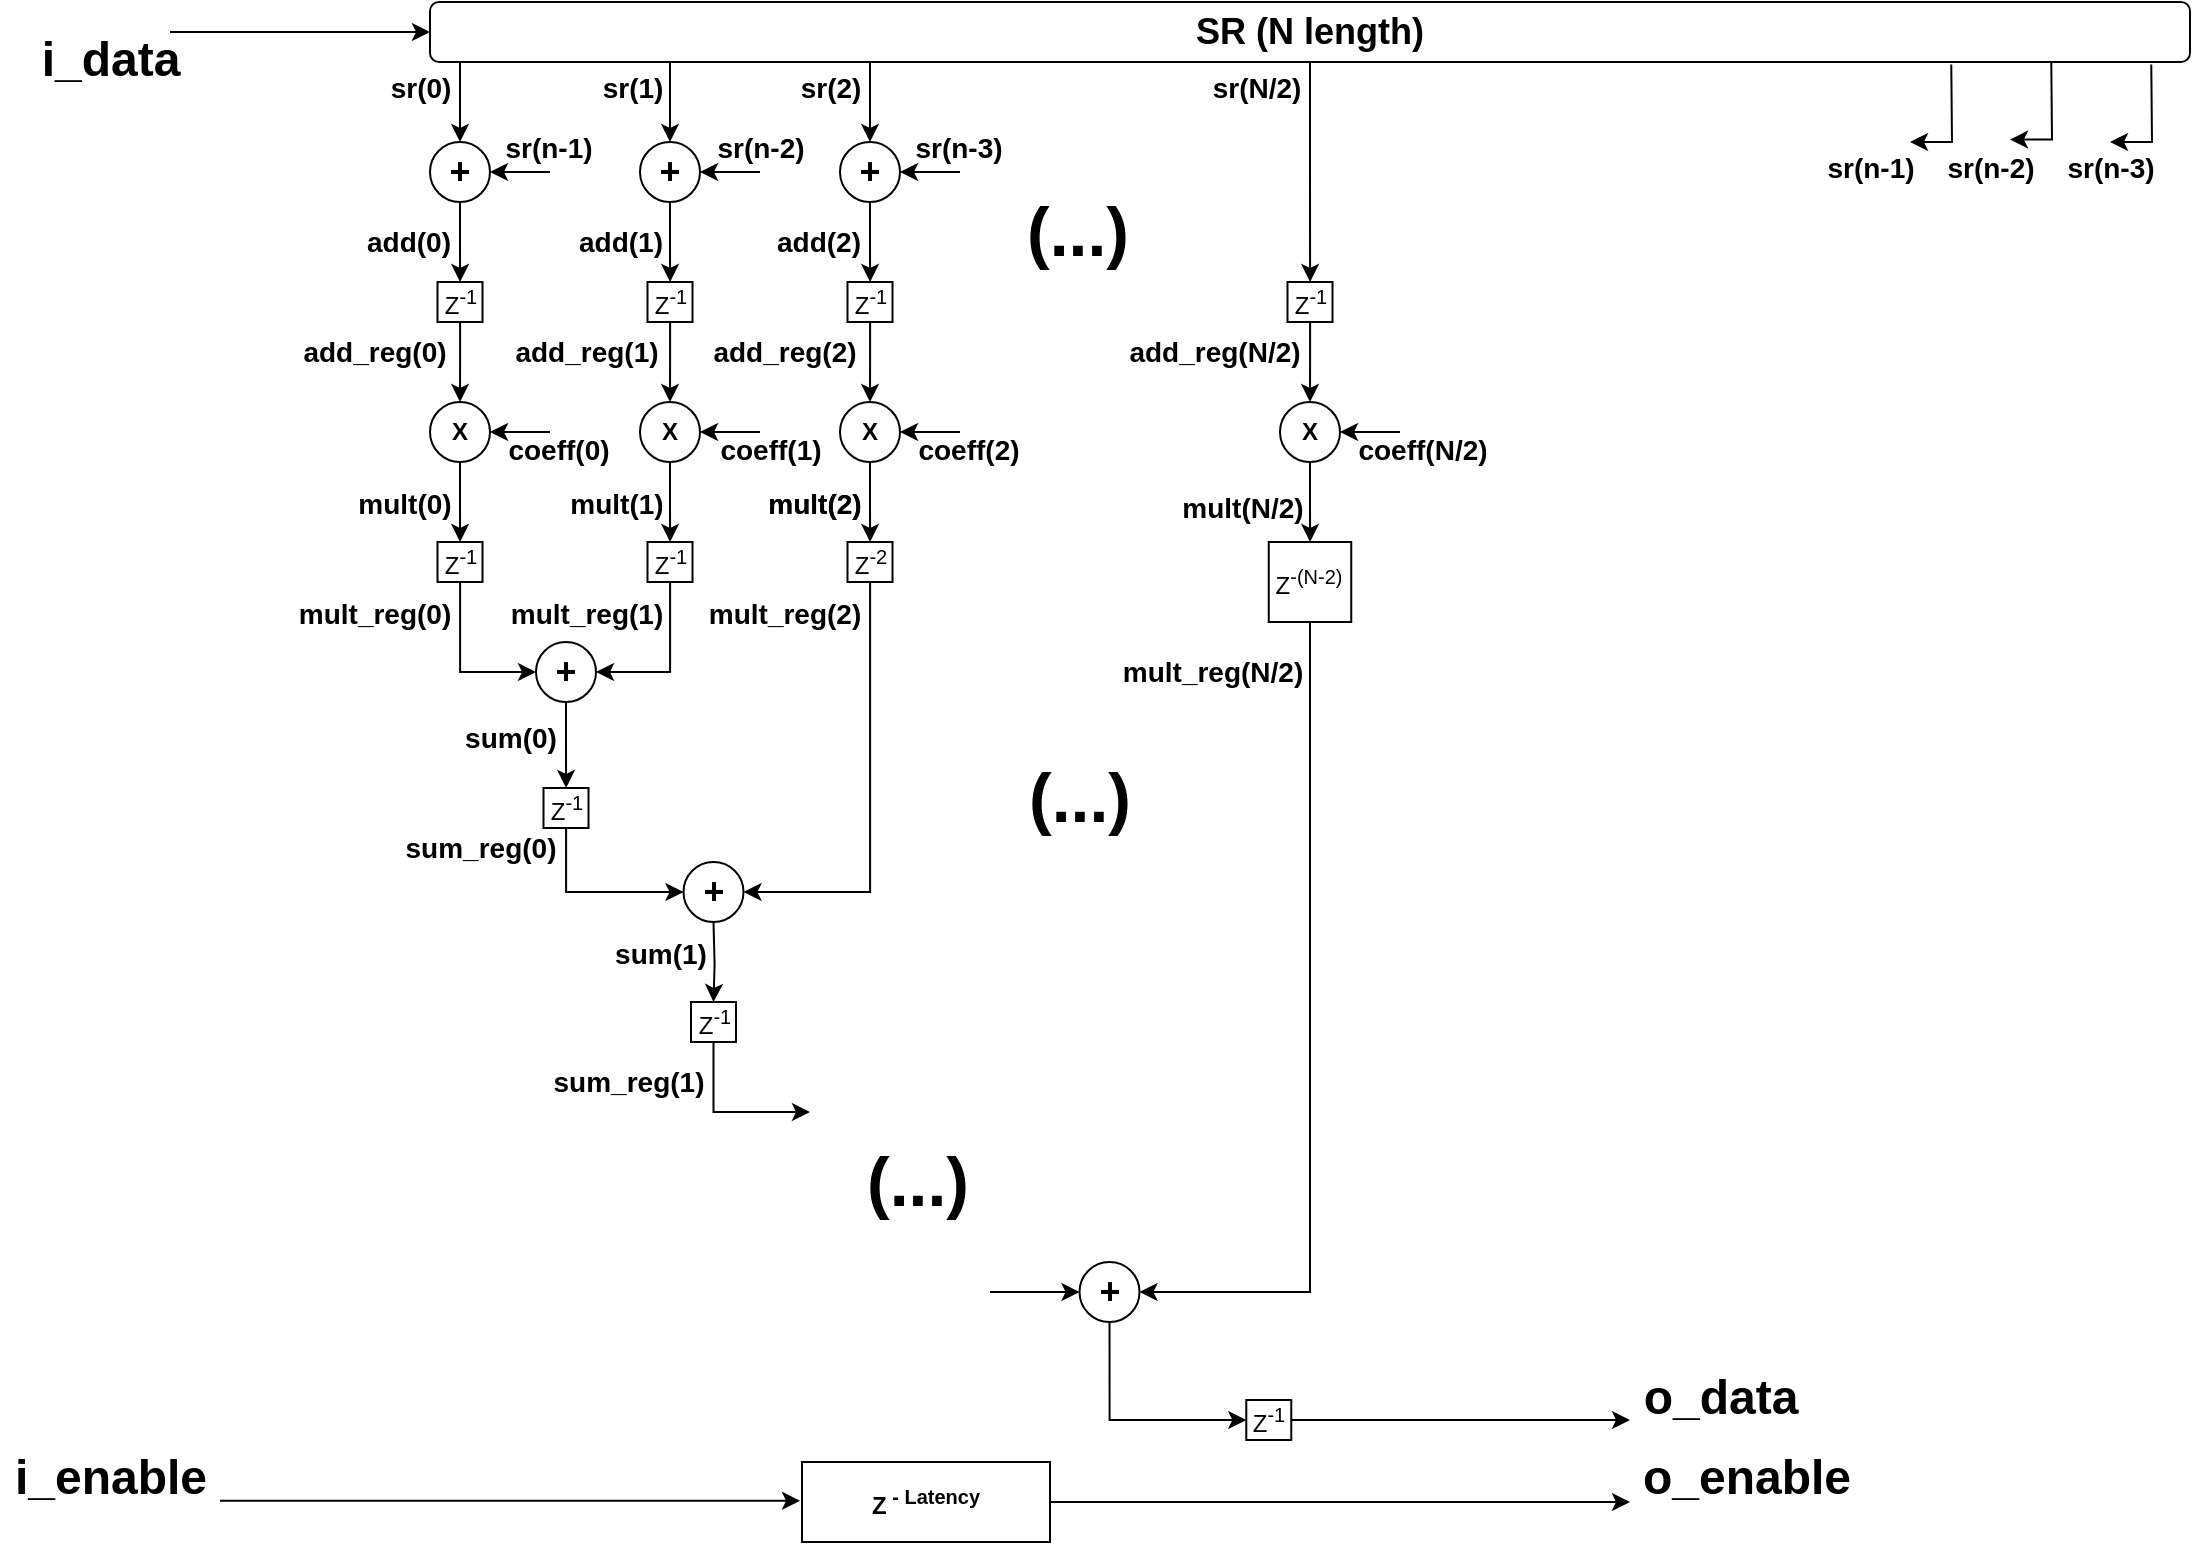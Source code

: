 <mxfile version="15.9.1" type="device"><diagram id="xBwkQtI_bYoq35M27TsO" name="Page-1"><mxGraphModel dx="3307" dy="1257" grid="1" gridSize="10" guides="1" tooltips="1" connect="1" arrows="1" fold="1" page="1" pageScale="1" pageWidth="827" pageHeight="1169" math="0" shadow="0"><root><mxCell id="0"/><mxCell id="1" parent="0"/><mxCell id="0jHktZQwYA3TcdjxmV1P-1" value="&lt;font style=&quot;font-size: 18px&quot;&gt;&lt;b&gt;SR (N length)&lt;/b&gt;&lt;/font&gt;" style="rounded=1;whiteSpace=wrap;html=1;" vertex="1" parent="1"><mxGeometry x="200" y="10" width="880" height="30" as="geometry"/></mxCell><mxCell id="0jHktZQwYA3TcdjxmV1P-12" value="" style="edgeStyle=orthogonalEdgeStyle;rounded=0;orthogonalLoop=1;jettySize=auto;html=1;fontSize=18;" edge="1" parent="1" source="0jHktZQwYA3TcdjxmV1P-2" target="0jHktZQwYA3TcdjxmV1P-11"><mxGeometry relative="1" as="geometry"/></mxCell><mxCell id="0jHktZQwYA3TcdjxmV1P-2" value="&lt;div&gt;&lt;b&gt;&lt;font style=&quot;font-size: 18px&quot;&gt;+&lt;/font&gt;&lt;/b&gt;&lt;/div&gt;" style="ellipse;whiteSpace=wrap;html=1;aspect=fixed;rounded=1;" vertex="1" parent="1"><mxGeometry x="200" y="80" width="30" height="30" as="geometry"/></mxCell><mxCell id="0jHktZQwYA3TcdjxmV1P-3" value="" style="endArrow=classic;html=1;rounded=0;fontSize=18;entryX=0.5;entryY=0;entryDx=0;entryDy=0;" edge="1" parent="1" target="0jHktZQwYA3TcdjxmV1P-2"><mxGeometry width="50" height="50" relative="1" as="geometry"><mxPoint x="215" y="40" as="sourcePoint"/><mxPoint x="215" y="70" as="targetPoint"/></mxGeometry></mxCell><mxCell id="0jHktZQwYA3TcdjxmV1P-5" value="" style="endArrow=classic;html=1;rounded=0;fontSize=18;entryX=1;entryY=0.5;entryDx=0;entryDy=0;" edge="1" parent="1" target="0jHktZQwYA3TcdjxmV1P-2"><mxGeometry width="50" height="50" relative="1" as="geometry"><mxPoint x="260" y="95" as="sourcePoint"/><mxPoint x="300" y="80" as="targetPoint"/></mxGeometry></mxCell><mxCell id="0jHktZQwYA3TcdjxmV1P-14" value="" style="edgeStyle=orthogonalEdgeStyle;rounded=0;orthogonalLoop=1;jettySize=auto;html=1;fontSize=18;" edge="1" parent="1" source="0jHktZQwYA3TcdjxmV1P-11"><mxGeometry relative="1" as="geometry"><mxPoint x="215" y="210" as="targetPoint"/></mxGeometry></mxCell><mxCell id="0jHktZQwYA3TcdjxmV1P-11" value="Z&lt;sup&gt;-1&lt;/sup&gt;" style="whiteSpace=wrap;html=1;rounded=0;" vertex="1" parent="1"><mxGeometry x="203.75" y="150" width="22.5" height="20" as="geometry"/></mxCell><mxCell id="0jHktZQwYA3TcdjxmV1P-18" value="" style="edgeStyle=orthogonalEdgeStyle;rounded=0;orthogonalLoop=1;jettySize=auto;html=1;fontSize=18;" edge="1" parent="1" source="0jHktZQwYA3TcdjxmV1P-15" target="0jHktZQwYA3TcdjxmV1P-17"><mxGeometry relative="1" as="geometry"/></mxCell><mxCell id="0jHktZQwYA3TcdjxmV1P-15" value="&lt;b&gt;X&lt;/b&gt;" style="ellipse;whiteSpace=wrap;html=1;aspect=fixed;rounded=1;" vertex="1" parent="1"><mxGeometry x="200" y="210" width="30" height="30" as="geometry"/></mxCell><mxCell id="0jHktZQwYA3TcdjxmV1P-37" value="" style="edgeStyle=orthogonalEdgeStyle;rounded=0;orthogonalLoop=1;jettySize=auto;html=1;fontSize=18;" edge="1" parent="1" source="0jHktZQwYA3TcdjxmV1P-17" target="0jHktZQwYA3TcdjxmV1P-19"><mxGeometry relative="1" as="geometry"><Array as="points"><mxPoint x="215" y="345"/></Array></mxGeometry></mxCell><mxCell id="0jHktZQwYA3TcdjxmV1P-17" value="Z&lt;sup&gt;-1&lt;/sup&gt;" style="whiteSpace=wrap;html=1;rounded=0;" vertex="1" parent="1"><mxGeometry x="203.75" y="280" width="22.5" height="20" as="geometry"/></mxCell><mxCell id="0jHktZQwYA3TcdjxmV1P-63" value="" style="edgeStyle=orthogonalEdgeStyle;rounded=0;orthogonalLoop=1;jettySize=auto;html=1;fontSize=34;" edge="1" parent="1" source="0jHktZQwYA3TcdjxmV1P-19" target="0jHktZQwYA3TcdjxmV1P-62"><mxGeometry relative="1" as="geometry"/></mxCell><mxCell id="0jHktZQwYA3TcdjxmV1P-19" value="&lt;div&gt;&lt;b&gt;&lt;font style=&quot;font-size: 18px&quot;&gt;+&lt;/font&gt;&lt;/b&gt;&lt;/div&gt;" style="ellipse;whiteSpace=wrap;html=1;aspect=fixed;rounded=1;" vertex="1" parent="1"><mxGeometry x="253" y="330" width="30" height="30" as="geometry"/></mxCell><mxCell id="0jHktZQwYA3TcdjxmV1P-22" value="" style="edgeStyle=orthogonalEdgeStyle;rounded=0;orthogonalLoop=1;jettySize=auto;html=1;fontSize=18;" edge="1" parent="1" source="0jHktZQwYA3TcdjxmV1P-23" target="0jHktZQwYA3TcdjxmV1P-27"><mxGeometry relative="1" as="geometry"/></mxCell><mxCell id="0jHktZQwYA3TcdjxmV1P-23" value="&lt;div&gt;&lt;b&gt;&lt;font style=&quot;font-size: 18px&quot;&gt;+&lt;/font&gt;&lt;/b&gt;&lt;/div&gt;" style="ellipse;whiteSpace=wrap;html=1;aspect=fixed;rounded=1;" vertex="1" parent="1"><mxGeometry x="305" y="80" width="30" height="30" as="geometry"/></mxCell><mxCell id="0jHktZQwYA3TcdjxmV1P-24" value="" style="endArrow=classic;html=1;rounded=0;fontSize=18;entryX=0.5;entryY=0;entryDx=0;entryDy=0;" edge="1" parent="1" target="0jHktZQwYA3TcdjxmV1P-23"><mxGeometry width="50" height="50" relative="1" as="geometry"><mxPoint x="320" y="40" as="sourcePoint"/><mxPoint x="320" y="70" as="targetPoint"/></mxGeometry></mxCell><mxCell id="0jHktZQwYA3TcdjxmV1P-25" value="" style="endArrow=classic;html=1;rounded=0;fontSize=18;entryX=1;entryY=0.5;entryDx=0;entryDy=0;" edge="1" parent="1" target="0jHktZQwYA3TcdjxmV1P-23"><mxGeometry width="50" height="50" relative="1" as="geometry"><mxPoint x="365" y="95" as="sourcePoint"/><mxPoint x="405" y="80" as="targetPoint"/></mxGeometry></mxCell><mxCell id="0jHktZQwYA3TcdjxmV1P-26" value="" style="edgeStyle=orthogonalEdgeStyle;rounded=0;orthogonalLoop=1;jettySize=auto;html=1;fontSize=18;" edge="1" parent="1" source="0jHktZQwYA3TcdjxmV1P-27"><mxGeometry relative="1" as="geometry"><mxPoint x="320" y="210" as="targetPoint"/></mxGeometry></mxCell><mxCell id="0jHktZQwYA3TcdjxmV1P-27" value="Z&lt;sup&gt;-1&lt;/sup&gt;" style="whiteSpace=wrap;html=1;rounded=0;" vertex="1" parent="1"><mxGeometry x="308.75" y="150" width="22.5" height="20" as="geometry"/></mxCell><mxCell id="0jHktZQwYA3TcdjxmV1P-28" value="" style="edgeStyle=orthogonalEdgeStyle;rounded=0;orthogonalLoop=1;jettySize=auto;html=1;fontSize=18;" edge="1" parent="1" source="0jHktZQwYA3TcdjxmV1P-29" target="0jHktZQwYA3TcdjxmV1P-30"><mxGeometry relative="1" as="geometry"/></mxCell><mxCell id="0jHktZQwYA3TcdjxmV1P-29" value="&lt;b&gt;X&lt;/b&gt;" style="ellipse;whiteSpace=wrap;html=1;aspect=fixed;rounded=1;" vertex="1" parent="1"><mxGeometry x="305" y="210" width="30" height="30" as="geometry"/></mxCell><mxCell id="0jHktZQwYA3TcdjxmV1P-38" value="" style="edgeStyle=orthogonalEdgeStyle;rounded=0;orthogonalLoop=1;jettySize=auto;html=1;fontSize=18;entryX=1;entryY=0.5;entryDx=0;entryDy=0;" edge="1" parent="1" source="0jHktZQwYA3TcdjxmV1P-30" target="0jHktZQwYA3TcdjxmV1P-19"><mxGeometry relative="1" as="geometry"><mxPoint x="295" y="345" as="targetPoint"/><Array as="points"><mxPoint x="320" y="345"/></Array></mxGeometry></mxCell><mxCell id="0jHktZQwYA3TcdjxmV1P-30" value="Z&lt;sup&gt;-1&lt;/sup&gt;" style="whiteSpace=wrap;html=1;rounded=0;" vertex="1" parent="1"><mxGeometry x="308.75" y="280" width="22.5" height="20" as="geometry"/></mxCell><mxCell id="0jHktZQwYA3TcdjxmV1P-31" value="" style="edgeStyle=orthogonalEdgeStyle;rounded=0;orthogonalLoop=1;jettySize=auto;html=1;fontSize=18;exitX=0.5;exitY=1;exitDx=0;exitDy=0;" edge="1" parent="1" target="0jHktZQwYA3TcdjxmV1P-33" source="0jHktZQwYA3TcdjxmV1P-1"><mxGeometry relative="1" as="geometry"><mxPoint x="440" y="110" as="sourcePoint"/></mxGeometry></mxCell><mxCell id="0jHktZQwYA3TcdjxmV1P-32" value="" style="edgeStyle=orthogonalEdgeStyle;rounded=0;orthogonalLoop=1;jettySize=auto;html=1;fontSize=18;" edge="1" parent="1" source="0jHktZQwYA3TcdjxmV1P-33"><mxGeometry relative="1" as="geometry"><mxPoint x="640" y="210" as="targetPoint"/></mxGeometry></mxCell><mxCell id="0jHktZQwYA3TcdjxmV1P-33" value="Z&lt;sup&gt;-1&lt;/sup&gt;" style="whiteSpace=wrap;html=1;rounded=0;" vertex="1" parent="1"><mxGeometry x="628.75" y="150" width="22.5" height="20" as="geometry"/></mxCell><mxCell id="0jHktZQwYA3TcdjxmV1P-34" value="" style="edgeStyle=orthogonalEdgeStyle;rounded=0;orthogonalLoop=1;jettySize=auto;html=1;fontSize=18;" edge="1" parent="1" source="0jHktZQwYA3TcdjxmV1P-35" target="0jHktZQwYA3TcdjxmV1P-36"><mxGeometry relative="1" as="geometry"/></mxCell><mxCell id="0jHktZQwYA3TcdjxmV1P-35" value="&lt;b&gt;X&lt;/b&gt;" style="ellipse;whiteSpace=wrap;html=1;aspect=fixed;rounded=1;" vertex="1" parent="1"><mxGeometry x="625" y="210" width="30" height="30" as="geometry"/></mxCell><mxCell id="0jHktZQwYA3TcdjxmV1P-36" value="&lt;div&gt;&lt;font style=&quot;font-size: 12px&quot;&gt;Z&lt;sup&gt;-(N-2)&lt;/sup&gt;&lt;/font&gt;&lt;/div&gt;" style="whiteSpace=wrap;html=1;rounded=0;" vertex="1" parent="1"><mxGeometry x="619.38" y="280" width="41.25" height="40" as="geometry"/></mxCell><mxCell id="0jHktZQwYA3TcdjxmV1P-39" value="&lt;div&gt;&lt;b&gt;&lt;font style=&quot;font-size: 18px&quot;&gt;+&lt;/font&gt;&lt;/b&gt;&lt;/div&gt;" style="ellipse;whiteSpace=wrap;html=1;aspect=fixed;rounded=1;" vertex="1" parent="1"><mxGeometry x="326.75" y="440" width="30" height="30" as="geometry"/></mxCell><mxCell id="0jHktZQwYA3TcdjxmV1P-42" value="" style="edgeStyle=orthogonalEdgeStyle;rounded=0;orthogonalLoop=1;jettySize=auto;html=1;fontSize=18;" edge="1" parent="1" source="0jHktZQwYA3TcdjxmV1P-43" target="0jHktZQwYA3TcdjxmV1P-47"><mxGeometry relative="1" as="geometry"/></mxCell><mxCell id="0jHktZQwYA3TcdjxmV1P-43" value="&lt;div&gt;&lt;b&gt;&lt;font style=&quot;font-size: 18px&quot;&gt;+&lt;/font&gt;&lt;/b&gt;&lt;/div&gt;" style="ellipse;whiteSpace=wrap;html=1;aspect=fixed;rounded=1;" vertex="1" parent="1"><mxGeometry x="405" y="80" width="30" height="30" as="geometry"/></mxCell><mxCell id="0jHktZQwYA3TcdjxmV1P-44" value="" style="endArrow=classic;html=1;rounded=0;fontSize=18;entryX=0.5;entryY=0;entryDx=0;entryDy=0;" edge="1" parent="1" target="0jHktZQwYA3TcdjxmV1P-43"><mxGeometry width="50" height="50" relative="1" as="geometry"><mxPoint x="420" y="40" as="sourcePoint"/><mxPoint x="420" y="70" as="targetPoint"/></mxGeometry></mxCell><mxCell id="0jHktZQwYA3TcdjxmV1P-45" value="" style="endArrow=classic;html=1;rounded=0;fontSize=18;entryX=1;entryY=0.5;entryDx=0;entryDy=0;" edge="1" parent="1" target="0jHktZQwYA3TcdjxmV1P-43"><mxGeometry width="50" height="50" relative="1" as="geometry"><mxPoint x="465" y="95" as="sourcePoint"/><mxPoint x="505" y="80" as="targetPoint"/></mxGeometry></mxCell><mxCell id="0jHktZQwYA3TcdjxmV1P-46" value="" style="edgeStyle=orthogonalEdgeStyle;rounded=0;orthogonalLoop=1;jettySize=auto;html=1;fontSize=18;" edge="1" parent="1" source="0jHktZQwYA3TcdjxmV1P-47"><mxGeometry relative="1" as="geometry"><mxPoint x="420" y="210" as="targetPoint"/></mxGeometry></mxCell><mxCell id="0jHktZQwYA3TcdjxmV1P-47" value="Z&lt;sup&gt;-1&lt;/sup&gt;" style="whiteSpace=wrap;html=1;rounded=0;" vertex="1" parent="1"><mxGeometry x="408.75" y="150" width="22.5" height="20" as="geometry"/></mxCell><mxCell id="0jHktZQwYA3TcdjxmV1P-48" value="" style="edgeStyle=orthogonalEdgeStyle;rounded=0;orthogonalLoop=1;jettySize=auto;html=1;fontSize=18;" edge="1" parent="1" source="0jHktZQwYA3TcdjxmV1P-49" target="0jHktZQwYA3TcdjxmV1P-50"><mxGeometry relative="1" as="geometry"/></mxCell><mxCell id="0jHktZQwYA3TcdjxmV1P-49" value="&lt;b&gt;X&lt;/b&gt;" style="ellipse;whiteSpace=wrap;html=1;aspect=fixed;rounded=1;" vertex="1" parent="1"><mxGeometry x="405" y="210" width="30" height="30" as="geometry"/></mxCell><mxCell id="0jHktZQwYA3TcdjxmV1P-66" style="edgeStyle=orthogonalEdgeStyle;rounded=0;orthogonalLoop=1;jettySize=auto;html=1;entryX=1;entryY=0.5;entryDx=0;entryDy=0;fontSize=34;" edge="1" parent="1" source="0jHktZQwYA3TcdjxmV1P-50" target="0jHktZQwYA3TcdjxmV1P-39"><mxGeometry relative="1" as="geometry"><Array as="points"><mxPoint x="420" y="455"/></Array></mxGeometry></mxCell><mxCell id="0jHktZQwYA3TcdjxmV1P-50" value="Z&lt;sup&gt;-2&lt;/sup&gt;" style="whiteSpace=wrap;html=1;rounded=0;" vertex="1" parent="1"><mxGeometry x="408.75" y="280" width="22.5" height="20" as="geometry"/></mxCell><mxCell id="0jHktZQwYA3TcdjxmV1P-75" style="edgeStyle=orthogonalEdgeStyle;rounded=0;orthogonalLoop=1;jettySize=auto;html=1;fontSize=34;entryX=0;entryY=0.5;entryDx=0;entryDy=0;" edge="1" parent="1" source="0jHktZQwYA3TcdjxmV1P-57" target="0jHktZQwYA3TcdjxmV1P-76"><mxGeometry relative="1" as="geometry"><mxPoint x="600.01" y="719" as="targetPoint"/><Array as="points"><mxPoint x="540.01" y="719"/></Array></mxGeometry></mxCell><mxCell id="0jHktZQwYA3TcdjxmV1P-57" value="&lt;div&gt;&lt;b&gt;&lt;font style=&quot;font-size: 18px&quot;&gt;+&lt;/font&gt;&lt;/b&gt;&lt;/div&gt;" style="ellipse;whiteSpace=wrap;html=1;aspect=fixed;rounded=1;" vertex="1" parent="1"><mxGeometry x="524.76" y="640" width="30" height="30" as="geometry"/></mxCell><mxCell id="0jHktZQwYA3TcdjxmV1P-59" value="" style="endArrow=classic;html=1;rounded=0;fontSize=18;entryX=1;entryY=0.5;entryDx=0;entryDy=0;" edge="1" parent="1" target="0jHktZQwYA3TcdjxmV1P-57"><mxGeometry width="50" height="50" relative="1" as="geometry"><mxPoint x="640" y="320" as="sourcePoint"/><mxPoint x="586.75" y="776" as="targetPoint"/><Array as="points"><mxPoint x="640" y="655"/></Array></mxGeometry></mxCell><mxCell id="0jHktZQwYA3TcdjxmV1P-60" value="&lt;div align=&quot;center&quot;&gt;&lt;font style=&quot;font-size: 34px&quot;&gt;&lt;b&gt;(...)&lt;/b&gt;&lt;/font&gt;&lt;/div&gt;" style="text;html=1;strokeColor=none;fillColor=none;align=center;verticalAlign=middle;whiteSpace=wrap;rounded=0;fontSize=12;" vertex="1" parent="1"><mxGeometry x="494.76" y="393" width="60" height="30" as="geometry"/></mxCell><mxCell id="0jHktZQwYA3TcdjxmV1P-61" value="&lt;div align=&quot;center&quot;&gt;&lt;font style=&quot;font-size: 34px&quot;&gt;&lt;b&gt;(...)&lt;/b&gt;&lt;/font&gt;&lt;/div&gt;" style="text;html=1;strokeColor=none;fillColor=none;align=center;verticalAlign=middle;whiteSpace=wrap;rounded=0;fontSize=12;" vertex="1" parent="1"><mxGeometry x="414" y="585" width="60" height="30" as="geometry"/></mxCell><mxCell id="0jHktZQwYA3TcdjxmV1P-111" style="edgeStyle=orthogonalEdgeStyle;rounded=0;orthogonalLoop=1;jettySize=auto;html=1;entryX=0;entryY=0.5;entryDx=0;entryDy=0;fontSize=14;" edge="1" parent="1" source="0jHktZQwYA3TcdjxmV1P-62" target="0jHktZQwYA3TcdjxmV1P-39"><mxGeometry relative="1" as="geometry"><Array as="points"><mxPoint x="268" y="455"/></Array></mxGeometry></mxCell><mxCell id="0jHktZQwYA3TcdjxmV1P-62" value="Z&lt;sup&gt;-1&lt;/sup&gt;" style="whiteSpace=wrap;html=1;rounded=0;" vertex="1" parent="1"><mxGeometry x="256.75" y="403" width="22.5" height="20" as="geometry"/></mxCell><mxCell id="0jHktZQwYA3TcdjxmV1P-67" value="" style="edgeStyle=orthogonalEdgeStyle;rounded=0;orthogonalLoop=1;jettySize=auto;html=1;fontSize=34;" edge="1" parent="1" target="0jHktZQwYA3TcdjxmV1P-69"><mxGeometry relative="1" as="geometry"><mxPoint x="341.75" y="470" as="sourcePoint"/></mxGeometry></mxCell><mxCell id="0jHktZQwYA3TcdjxmV1P-68" style="edgeStyle=orthogonalEdgeStyle;rounded=0;orthogonalLoop=1;jettySize=auto;html=1;fontSize=34;" edge="1" parent="1" source="0jHktZQwYA3TcdjxmV1P-69"><mxGeometry relative="1" as="geometry"><mxPoint x="390" y="565" as="targetPoint"/><Array as="points"><mxPoint x="342" y="565"/></Array></mxGeometry></mxCell><mxCell id="0jHktZQwYA3TcdjxmV1P-69" value="Z&lt;sup&gt;-1&lt;/sup&gt;" style="whiteSpace=wrap;html=1;rounded=0;" vertex="1" parent="1"><mxGeometry x="330.5" y="510" width="22.5" height="20" as="geometry"/></mxCell><mxCell id="0jHktZQwYA3TcdjxmV1P-74" value="" style="endArrow=classic;html=1;rounded=0;fontSize=34;entryX=0;entryY=0.5;entryDx=0;entryDy=0;" edge="1" parent="1" target="0jHktZQwYA3TcdjxmV1P-57"><mxGeometry width="50" height="50" relative="1" as="geometry"><mxPoint x="480.01" y="655" as="sourcePoint"/><mxPoint x="520.01" y="659" as="targetPoint"/></mxGeometry></mxCell><mxCell id="0jHktZQwYA3TcdjxmV1P-77" style="edgeStyle=orthogonalEdgeStyle;rounded=0;orthogonalLoop=1;jettySize=auto;html=1;fontSize=34;" edge="1" parent="1" source="0jHktZQwYA3TcdjxmV1P-76"><mxGeometry relative="1" as="geometry"><mxPoint x="800.01" y="719" as="targetPoint"/></mxGeometry></mxCell><mxCell id="0jHktZQwYA3TcdjxmV1P-76" value="Z&lt;sup&gt;-1&lt;/sup&gt;" style="whiteSpace=wrap;html=1;rounded=0;" vertex="1" parent="1"><mxGeometry x="608.14" y="709" width="22.5" height="20" as="geometry"/></mxCell><mxCell id="0jHktZQwYA3TcdjxmV1P-78" value="" style="endArrow=classic;html=1;rounded=0;fontSize=34;entryX=0;entryY=0.5;entryDx=0;entryDy=0;" edge="1" parent="1" target="0jHktZQwYA3TcdjxmV1P-1"><mxGeometry width="50" height="50" relative="1" as="geometry"><mxPoint x="70" y="25" as="sourcePoint"/><mxPoint x="140" y="20" as="targetPoint"/></mxGeometry></mxCell><mxCell id="0jHktZQwYA3TcdjxmV1P-79" value="" style="endArrow=classic;html=1;rounded=0;fontSize=34;exitX=0.978;exitY=1.04;exitDx=0;exitDy=0;exitPerimeter=0;" edge="1" parent="1" source="0jHktZQwYA3TcdjxmV1P-1"><mxGeometry width="50" height="50" relative="1" as="geometry"><mxPoint x="1010" y="170" as="sourcePoint"/><mxPoint x="1040" y="80" as="targetPoint"/><Array as="points"><mxPoint x="1061" y="80"/></Array></mxGeometry></mxCell><mxCell id="0jHktZQwYA3TcdjxmV1P-80" value="" style="endArrow=classic;html=1;rounded=0;fontSize=34;exitX=0.978;exitY=1.04;exitDx=0;exitDy=0;exitPerimeter=0;" edge="1" parent="1"><mxGeometry width="50" height="50" relative="1" as="geometry"><mxPoint x="1010.64" y="40.0" as="sourcePoint"/><mxPoint x="990.0" y="78.8" as="targetPoint"/><Array as="points"><mxPoint x="1011" y="78.8"/></Array></mxGeometry></mxCell><mxCell id="0jHktZQwYA3TcdjxmV1P-81" value="" style="endArrow=classic;html=1;rounded=0;fontSize=34;exitX=0.978;exitY=1.04;exitDx=0;exitDy=0;exitPerimeter=0;" edge="1" parent="1"><mxGeometry width="50" height="50" relative="1" as="geometry"><mxPoint x="960.64" y="41.2" as="sourcePoint"/><mxPoint x="940.0" y="80.0" as="targetPoint"/><Array as="points"><mxPoint x="961" y="80"/></Array></mxGeometry></mxCell><mxCell id="0jHktZQwYA3TcdjxmV1P-82" value="" style="endArrow=classic;html=1;rounded=0;fontSize=18;entryX=1;entryY=0.5;entryDx=0;entryDy=0;" edge="1" parent="1"><mxGeometry width="50" height="50" relative="1" as="geometry"><mxPoint x="260.0" y="225" as="sourcePoint"/><mxPoint x="230.0" y="225" as="targetPoint"/></mxGeometry></mxCell><mxCell id="0jHktZQwYA3TcdjxmV1P-83" value="" style="endArrow=classic;html=1;rounded=0;fontSize=18;entryX=1;entryY=0.5;entryDx=0;entryDy=0;" edge="1" parent="1"><mxGeometry width="50" height="50" relative="1" as="geometry"><mxPoint x="365" y="225" as="sourcePoint"/><mxPoint x="335" y="225" as="targetPoint"/></mxGeometry></mxCell><mxCell id="0jHktZQwYA3TcdjxmV1P-84" value="" style="endArrow=classic;html=1;rounded=0;fontSize=18;entryX=1;entryY=0.5;entryDx=0;entryDy=0;" edge="1" parent="1"><mxGeometry width="50" height="50" relative="1" as="geometry"><mxPoint x="465" y="225" as="sourcePoint"/><mxPoint x="435" y="225" as="targetPoint"/></mxGeometry></mxCell><mxCell id="0jHktZQwYA3TcdjxmV1P-85" value="" style="endArrow=classic;html=1;rounded=0;fontSize=18;entryX=1;entryY=0.5;entryDx=0;entryDy=0;" edge="1" parent="1"><mxGeometry width="50" height="50" relative="1" as="geometry"><mxPoint x="685" y="225" as="sourcePoint"/><mxPoint x="655" y="225" as="targetPoint"/></mxGeometry></mxCell><mxCell id="0jHktZQwYA3TcdjxmV1P-86" value="&lt;b&gt;&lt;font style=&quot;font-size: 24px&quot;&gt;i_data&lt;/font&gt;&lt;/b&gt;" style="text;html=1;align=center;verticalAlign=middle;resizable=0;points=[];autosize=1;strokeColor=none;fillColor=none;fontSize=34;" vertex="1" parent="1"><mxGeometry y="10" width="80" height="50" as="geometry"/></mxCell><mxCell id="0jHktZQwYA3TcdjxmV1P-87" value="&lt;b&gt;&lt;font style=&quot;font-size: 14px&quot;&gt;sr(0)&lt;/font&gt;&lt;/b&gt;" style="text;html=1;align=center;verticalAlign=middle;resizable=0;points=[];autosize=1;strokeColor=none;fillColor=none;fontSize=24;" vertex="1" parent="1"><mxGeometry x="170" y="30" width="50" height="40" as="geometry"/></mxCell><mxCell id="0jHktZQwYA3TcdjxmV1P-88" value="&lt;b&gt;&lt;font style=&quot;font-size: 14px&quot;&gt;sr(n-1)&lt;/font&gt;&lt;/b&gt;" style="text;html=1;align=center;verticalAlign=middle;resizable=0;points=[];autosize=1;strokeColor=none;fillColor=none;fontSize=24;" vertex="1" parent="1"><mxGeometry x="229" y="60" width="60" height="40" as="geometry"/></mxCell><mxCell id="0jHktZQwYA3TcdjxmV1P-89" value="&lt;b&gt;add(0)&lt;/b&gt;" style="text;html=1;align=center;verticalAlign=middle;resizable=0;points=[];autosize=1;strokeColor=none;fillColor=none;fontSize=14;" vertex="1" parent="1"><mxGeometry x="159" y="120" width="60" height="20" as="geometry"/></mxCell><mxCell id="0jHktZQwYA3TcdjxmV1P-90" value="&lt;b&gt;add_reg(0)&lt;/b&gt;" style="text;html=1;align=center;verticalAlign=middle;resizable=0;points=[];autosize=1;strokeColor=none;fillColor=none;fontSize=14;" vertex="1" parent="1"><mxGeometry x="127" y="175" width="90" height="20" as="geometry"/></mxCell><mxCell id="0jHktZQwYA3TcdjxmV1P-91" value="&lt;b&gt;mult(0)&lt;/b&gt;" style="text;html=1;align=center;verticalAlign=middle;resizable=0;points=[];autosize=1;strokeColor=none;fillColor=none;fontSize=14;" vertex="1" parent="1"><mxGeometry x="157" y="250.5" width="60" height="20" as="geometry"/></mxCell><mxCell id="0jHktZQwYA3TcdjxmV1P-92" value="&lt;b&gt;mult_reg(0)&lt;/b&gt;" style="text;html=1;align=center;verticalAlign=middle;resizable=0;points=[];autosize=1;strokeColor=none;fillColor=none;fontSize=14;" vertex="1" parent="1"><mxGeometry x="122" y="305.5" width="100" height="20" as="geometry"/></mxCell><mxCell id="0jHktZQwYA3TcdjxmV1P-93" value="&lt;b&gt;coeff(0)&lt;/b&gt;" style="text;html=1;align=center;verticalAlign=middle;resizable=0;points=[];autosize=1;strokeColor=none;fillColor=none;fontSize=14;" vertex="1" parent="1"><mxGeometry x="229" y="223.5" width="70" height="20" as="geometry"/></mxCell><mxCell id="0jHktZQwYA3TcdjxmV1P-94" value="&lt;b&gt;sum(0)&lt;/b&gt;" style="text;html=1;align=center;verticalAlign=middle;resizable=0;points=[];autosize=1;strokeColor=none;fillColor=none;fontSize=14;" vertex="1" parent="1"><mxGeometry x="210" y="368" width="60" height="20" as="geometry"/></mxCell><mxCell id="0jHktZQwYA3TcdjxmV1P-95" value="&lt;b&gt;sum_reg(0)&lt;/b&gt;" style="text;html=1;align=center;verticalAlign=middle;resizable=0;points=[];autosize=1;strokeColor=none;fillColor=none;fontSize=14;" vertex="1" parent="1"><mxGeometry x="180" y="423" width="90" height="20" as="geometry"/></mxCell><mxCell id="0jHktZQwYA3TcdjxmV1P-112" value="&lt;b&gt;&lt;font style=&quot;font-size: 14px&quot;&gt;sr(1)&lt;/font&gt;&lt;/b&gt;" style="text;html=1;align=center;verticalAlign=middle;resizable=0;points=[];autosize=1;strokeColor=none;fillColor=none;fontSize=24;" vertex="1" parent="1"><mxGeometry x="276.25" y="30" width="50" height="40" as="geometry"/></mxCell><mxCell id="0jHktZQwYA3TcdjxmV1P-113" value="&lt;b&gt;&lt;font style=&quot;font-size: 14px&quot;&gt;sr(n-2)&lt;/font&gt;&lt;/b&gt;" style="text;html=1;align=center;verticalAlign=middle;resizable=0;points=[];autosize=1;strokeColor=none;fillColor=none;fontSize=24;" vertex="1" parent="1"><mxGeometry x="335.25" y="60" width="60" height="40" as="geometry"/></mxCell><mxCell id="0jHktZQwYA3TcdjxmV1P-114" value="&lt;b&gt;add(1)&lt;/b&gt;" style="text;html=1;align=center;verticalAlign=middle;resizable=0;points=[];autosize=1;strokeColor=none;fillColor=none;fontSize=14;" vertex="1" parent="1"><mxGeometry x="265.25" y="120" width="60" height="20" as="geometry"/></mxCell><mxCell id="0jHktZQwYA3TcdjxmV1P-115" value="&lt;b&gt;add_reg(1)&lt;/b&gt;" style="text;html=1;align=center;verticalAlign=middle;resizable=0;points=[];autosize=1;strokeColor=none;fillColor=none;fontSize=14;" vertex="1" parent="1"><mxGeometry x="233.25" y="175" width="90" height="20" as="geometry"/></mxCell><mxCell id="0jHktZQwYA3TcdjxmV1P-116" value="&lt;b&gt;mult(1)&lt;/b&gt;" style="text;html=1;align=center;verticalAlign=middle;resizable=0;points=[];autosize=1;strokeColor=none;fillColor=none;fontSize=14;" vertex="1" parent="1"><mxGeometry x="263.25" y="250.5" width="60" height="20" as="geometry"/></mxCell><mxCell id="0jHktZQwYA3TcdjxmV1P-117" value="&lt;b&gt;mult_reg(1)&lt;/b&gt;" style="text;html=1;align=center;verticalAlign=middle;resizable=0;points=[];autosize=1;strokeColor=none;fillColor=none;fontSize=14;" vertex="1" parent="1"><mxGeometry x="228.25" y="305.5" width="100" height="20" as="geometry"/></mxCell><mxCell id="0jHktZQwYA3TcdjxmV1P-118" value="&lt;b&gt;coeff(1)&lt;/b&gt;" style="text;html=1;align=center;verticalAlign=middle;resizable=0;points=[];autosize=1;strokeColor=none;fillColor=none;fontSize=14;" vertex="1" parent="1"><mxGeometry x="335.25" y="223.5" width="70" height="20" as="geometry"/></mxCell><mxCell id="0jHktZQwYA3TcdjxmV1P-119" value="&lt;b&gt;sum(1)&lt;/b&gt;" style="text;html=1;align=center;verticalAlign=middle;resizable=0;points=[];autosize=1;strokeColor=none;fillColor=none;fontSize=14;" vertex="1" parent="1"><mxGeometry x="285.25" y="476" width="60" height="20" as="geometry"/></mxCell><mxCell id="0jHktZQwYA3TcdjxmV1P-120" value="&lt;b&gt;sum_reg(1)&lt;/b&gt;" style="text;html=1;align=center;verticalAlign=middle;resizable=0;points=[];autosize=1;strokeColor=none;fillColor=none;fontSize=14;" vertex="1" parent="1"><mxGeometry x="253.75" y="540" width="90" height="20" as="geometry"/></mxCell><mxCell id="0jHktZQwYA3TcdjxmV1P-121" value="&lt;b&gt;&lt;font style=&quot;font-size: 14px&quot;&gt;sr(2)&lt;/font&gt;&lt;/b&gt;" style="text;html=1;align=center;verticalAlign=middle;resizable=0;points=[];autosize=1;strokeColor=none;fillColor=none;fontSize=24;" vertex="1" parent="1"><mxGeometry x="375.25" y="30" width="50" height="40" as="geometry"/></mxCell><mxCell id="0jHktZQwYA3TcdjxmV1P-122" value="&lt;b&gt;&lt;font style=&quot;font-size: 14px&quot;&gt;sr(n-3)&lt;/font&gt;&lt;/b&gt;" style="text;html=1;align=center;verticalAlign=middle;resizable=0;points=[];autosize=1;strokeColor=none;fillColor=none;fontSize=24;" vertex="1" parent="1"><mxGeometry x="434.25" y="60" width="60" height="40" as="geometry"/></mxCell><mxCell id="0jHktZQwYA3TcdjxmV1P-123" value="&lt;b&gt;add(2)&lt;/b&gt;" style="text;html=1;align=center;verticalAlign=middle;resizable=0;points=[];autosize=1;strokeColor=none;fillColor=none;fontSize=14;" vertex="1" parent="1"><mxGeometry x="364.25" y="120" width="60" height="20" as="geometry"/></mxCell><mxCell id="0jHktZQwYA3TcdjxmV1P-124" value="&lt;b&gt;add_reg(2)&lt;/b&gt;" style="text;html=1;align=center;verticalAlign=middle;resizable=0;points=[];autosize=1;strokeColor=none;fillColor=none;fontSize=14;" vertex="1" parent="1"><mxGeometry x="332.25" y="175" width="90" height="20" as="geometry"/></mxCell><mxCell id="0jHktZQwYA3TcdjxmV1P-125" value="&lt;b&gt;mult(2)&lt;/b&gt;" style="text;html=1;align=center;verticalAlign=middle;resizable=0;points=[];autosize=1;strokeColor=none;fillColor=none;fontSize=14;" vertex="1" parent="1"><mxGeometry x="362.25" y="250.5" width="60" height="20" as="geometry"/></mxCell><mxCell id="0jHktZQwYA3TcdjxmV1P-126" value="&lt;b&gt;mult_reg(2)&lt;/b&gt;" style="text;html=1;align=center;verticalAlign=middle;resizable=0;points=[];autosize=1;strokeColor=none;fillColor=none;fontSize=14;" vertex="1" parent="1"><mxGeometry x="327.25" y="305.5" width="100" height="20" as="geometry"/></mxCell><mxCell id="0jHktZQwYA3TcdjxmV1P-127" value="&lt;b&gt;coeff(2)&lt;/b&gt;" style="text;html=1;align=center;verticalAlign=middle;resizable=0;points=[];autosize=1;strokeColor=none;fillColor=none;fontSize=14;" vertex="1" parent="1"><mxGeometry x="434.25" y="223.5" width="70" height="20" as="geometry"/></mxCell><mxCell id="0jHktZQwYA3TcdjxmV1P-128" value="&lt;b&gt;&lt;font style=&quot;font-size: 14px&quot;&gt;sr(n-1)&lt;/font&gt;&lt;/b&gt;" style="text;html=1;align=center;verticalAlign=middle;resizable=0;points=[];autosize=1;strokeColor=none;fillColor=none;fontSize=24;" vertex="1" parent="1"><mxGeometry x="890" y="70" width="60" height="40" as="geometry"/></mxCell><mxCell id="0jHktZQwYA3TcdjxmV1P-129" value="&lt;b&gt;&lt;font style=&quot;font-size: 14px&quot;&gt;sr(n-2)&lt;/font&gt;&lt;/b&gt;" style="text;html=1;align=center;verticalAlign=middle;resizable=0;points=[];autosize=1;strokeColor=none;fillColor=none;fontSize=24;" vertex="1" parent="1"><mxGeometry x="950" y="70" width="60" height="40" as="geometry"/></mxCell><mxCell id="0jHktZQwYA3TcdjxmV1P-130" value="&lt;b&gt;&lt;font style=&quot;font-size: 14px&quot;&gt;sr(n-3)&lt;/font&gt;&lt;/b&gt;" style="text;html=1;align=center;verticalAlign=middle;resizable=0;points=[];autosize=1;strokeColor=none;fillColor=none;fontSize=24;" vertex="1" parent="1"><mxGeometry x="1010" y="70" width="60" height="40" as="geometry"/></mxCell><mxCell id="0jHktZQwYA3TcdjxmV1P-131" value="&lt;b&gt;&lt;font style=&quot;font-size: 14px&quot;&gt;sr(N/2)&lt;/font&gt;&lt;/b&gt;" style="text;html=1;align=center;verticalAlign=middle;resizable=0;points=[];autosize=1;strokeColor=none;fillColor=none;fontSize=24;" vertex="1" parent="1"><mxGeometry x="583" y="30" width="60" height="40" as="geometry"/></mxCell><mxCell id="0jHktZQwYA3TcdjxmV1P-132" value="&lt;b&gt;coeff(N/2)&lt;/b&gt;" style="text;html=1;align=center;verticalAlign=middle;resizable=0;points=[];autosize=1;strokeColor=none;fillColor=none;fontSize=14;" vertex="1" parent="1"><mxGeometry x="655.63" y="223.5" width="80" height="20" as="geometry"/></mxCell><mxCell id="0jHktZQwYA3TcdjxmV1P-133" value="&lt;b&gt;add_reg(N/2)&lt;/b&gt;" style="text;html=1;align=center;verticalAlign=middle;resizable=0;points=[];autosize=1;strokeColor=none;fillColor=none;fontSize=14;" vertex="1" parent="1"><mxGeometry x="537" y="175" width="110" height="20" as="geometry"/></mxCell><mxCell id="0jHktZQwYA3TcdjxmV1P-134" value="&lt;b&gt;mult(2)&lt;/b&gt;" style="text;html=1;align=center;verticalAlign=middle;resizable=0;points=[];autosize=1;strokeColor=none;fillColor=none;fontSize=14;" vertex="1" parent="1"><mxGeometry x="362.25" y="250.5" width="60" height="20" as="geometry"/></mxCell><mxCell id="0jHktZQwYA3TcdjxmV1P-135" value="&lt;b&gt;mult_reg(N/2)&lt;/b&gt;" style="text;html=1;align=center;verticalAlign=middle;resizable=0;points=[];autosize=1;strokeColor=none;fillColor=none;fontSize=14;" vertex="1" parent="1"><mxGeometry x="536" y="335" width="110" height="20" as="geometry"/></mxCell><mxCell id="0jHktZQwYA3TcdjxmV1P-136" value="&lt;b&gt;mult(N/2)&lt;/b&gt;" style="text;html=1;align=center;verticalAlign=middle;resizable=0;points=[];autosize=1;strokeColor=none;fillColor=none;fontSize=14;" vertex="1" parent="1"><mxGeometry x="566" y="252.5" width="80" height="20" as="geometry"/></mxCell><mxCell id="0jHktZQwYA3TcdjxmV1P-137" value="&lt;div align=&quot;center&quot;&gt;&lt;font style=&quot;font-size: 34px&quot;&gt;&lt;b&gt;(...)&lt;/b&gt;&lt;/font&gt;&lt;/div&gt;" style="text;html=1;strokeColor=none;fillColor=none;align=center;verticalAlign=middle;whiteSpace=wrap;rounded=0;fontSize=12;" vertex="1" parent="1"><mxGeometry x="494.25" y="110" width="60" height="30" as="geometry"/></mxCell><mxCell id="0jHktZQwYA3TcdjxmV1P-138" value="&lt;b&gt;&lt;font style=&quot;font-size: 24px&quot;&gt;o_data&lt;/font&gt;&lt;/b&gt;" style="text;html=1;align=center;verticalAlign=middle;resizable=0;points=[];autosize=1;strokeColor=none;fillColor=none;fontSize=34;" vertex="1" parent="1"><mxGeometry x="800" y="679" width="90" height="50" as="geometry"/></mxCell><mxCell id="0jHktZQwYA3TcdjxmV1P-141" style="edgeStyle=orthogonalEdgeStyle;rounded=0;orthogonalLoop=1;jettySize=auto;html=1;fontSize=14;" edge="1" parent="1" source="0jHktZQwYA3TcdjxmV1P-139"><mxGeometry relative="1" as="geometry"><mxPoint x="800" y="760" as="targetPoint"/></mxGeometry></mxCell><mxCell id="0jHktZQwYA3TcdjxmV1P-139" value="&lt;div&gt;&lt;b&gt;&lt;font style=&quot;font-size: 12px&quot;&gt;Z&lt;sup&gt; - Latency&lt;/sup&gt;&lt;/font&gt;&lt;/b&gt;&lt;/div&gt;" style="whiteSpace=wrap;html=1;rounded=0;" vertex="1" parent="1"><mxGeometry x="386" y="740" width="124" height="40" as="geometry"/></mxCell><mxCell id="0jHktZQwYA3TcdjxmV1P-142" style="edgeStyle=orthogonalEdgeStyle;rounded=0;orthogonalLoop=1;jettySize=auto;html=1;fontSize=14;" edge="1" parent="1"><mxGeometry relative="1" as="geometry"><mxPoint x="385" y="759.41" as="targetPoint"/><mxPoint x="95.0" y="759.41" as="sourcePoint"/></mxGeometry></mxCell><mxCell id="0jHktZQwYA3TcdjxmV1P-143" value="&lt;b&gt;&lt;font style=&quot;font-size: 24px&quot;&gt;o_enable&lt;/font&gt;&lt;/b&gt;" style="text;html=1;align=center;verticalAlign=middle;resizable=0;points=[];autosize=1;strokeColor=none;fillColor=none;fontSize=34;" vertex="1" parent="1"><mxGeometry x="798" y="719" width="120" height="50" as="geometry"/></mxCell><mxCell id="0jHktZQwYA3TcdjxmV1P-144" value="&lt;b&gt;&lt;font style=&quot;font-size: 24px&quot;&gt;i_enable&lt;/font&gt;&lt;/b&gt;" style="text;html=1;align=center;verticalAlign=middle;resizable=0;points=[];autosize=1;strokeColor=none;fillColor=none;fontSize=34;" vertex="1" parent="1"><mxGeometry x="-15" y="719" width="110" height="50" as="geometry"/></mxCell></root></mxGraphModel></diagram></mxfile>